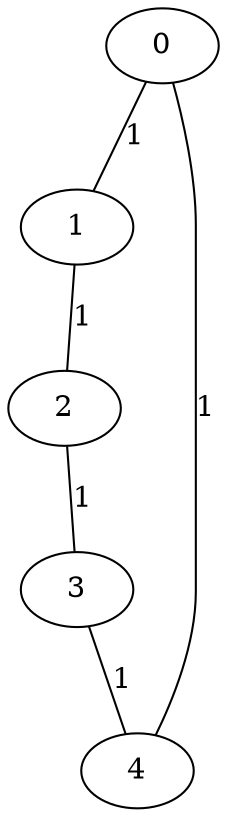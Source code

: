 graph G {
    0 -- 1 [label="1"];
    1 -- 2 [label="1"];
    2 -- 3 [label="1"];
    3 -- 4 [label="1"];
    4 -- 0 [label="1"];
}
